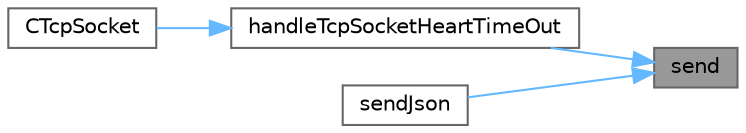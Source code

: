 digraph "send"
{
 // LATEX_PDF_SIZE
  bgcolor="transparent";
  edge [fontname=Helvetica,fontsize=10,labelfontname=Helvetica,labelfontsize=10];
  node [fontname=Helvetica,fontsize=10,shape=box,height=0.2,width=0.4];
  rankdir="RL";
  Node1 [id="Node000001",label="send",height=0.2,width=0.4,color="gray40", fillcolor="grey60", style="filled", fontcolor="black",tooltip="发送数据"];
  Node1 -> Node2 [id="edge1_Node000001_Node000002",dir="back",color="steelblue1",style="solid",tooltip=" "];
  Node2 [id="Node000002",label="handleTcpSocketHeartTimeOut",height=0.2,width=0.4,color="grey40", fillcolor="white", style="filled",URL="$class_c_tcp_socket.html#a1e90a25b36445082c31a82160af2e931",tooltip="处理心跳"];
  Node2 -> Node3 [id="edge2_Node000002_Node000003",dir="back",color="steelblue1",style="solid",tooltip=" "];
  Node3 [id="Node000003",label="CTcpSocket",height=0.2,width=0.4,color="grey40", fillcolor="white", style="filled",URL="$class_c_tcp_socket.html#a8b430ff04f84435384348676718d1b9d",tooltip=" "];
  Node1 -> Node4 [id="edge3_Node000001_Node000004",dir="back",color="steelblue1",style="solid",tooltip=" "];
  Node4 [id="Node000004",label="sendJson",height=0.2,width=0.4,color="grey40", fillcolor="white", style="filled",URL="$class_c_tcp_socket.html#acbc8dc81067dbab026601c14a3cc6b75",tooltip="发送json数据"];
}
